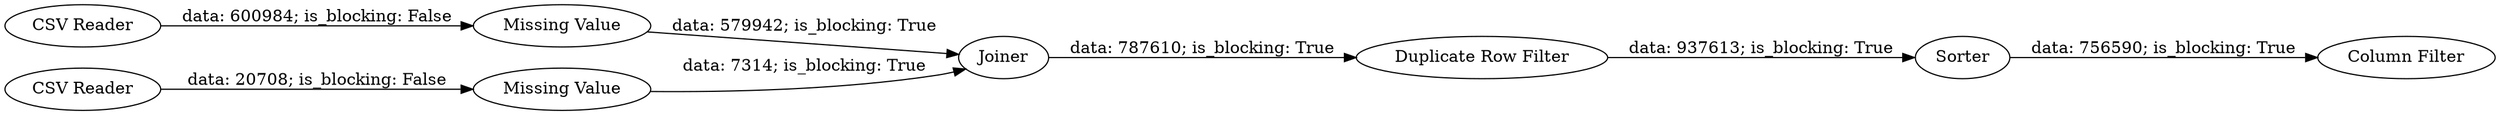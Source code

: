 digraph {
	"-3063774688148733182_5" [label=Joiner]
	"-3063774688148733182_4" [label="Missing Value"]
	"-3063774688148733182_1" [label="CSV Reader"]
	"-3063774688148733182_2" [label="CSV Reader"]
	"-3063774688148733182_6" [label="Duplicate Row Filter"]
	"-3063774688148733182_7" [label=Sorter]
	"-3063774688148733182_3" [label="Missing Value"]
	"-3063774688148733182_8" [label="Column Filter"]
	"-3063774688148733182_5" -> "-3063774688148733182_6" [label="data: 787610; is_blocking: True"]
	"-3063774688148733182_7" -> "-3063774688148733182_8" [label="data: 756590; is_blocking: True"]
	"-3063774688148733182_6" -> "-3063774688148733182_7" [label="data: 937613; is_blocking: True"]
	"-3063774688148733182_1" -> "-3063774688148733182_3" [label="data: 20708; is_blocking: False"]
	"-3063774688148733182_2" -> "-3063774688148733182_4" [label="data: 600984; is_blocking: False"]
	"-3063774688148733182_4" -> "-3063774688148733182_5" [label="data: 579942; is_blocking: True"]
	"-3063774688148733182_3" -> "-3063774688148733182_5" [label="data: 7314; is_blocking: True"]
	rankdir=LR
}
